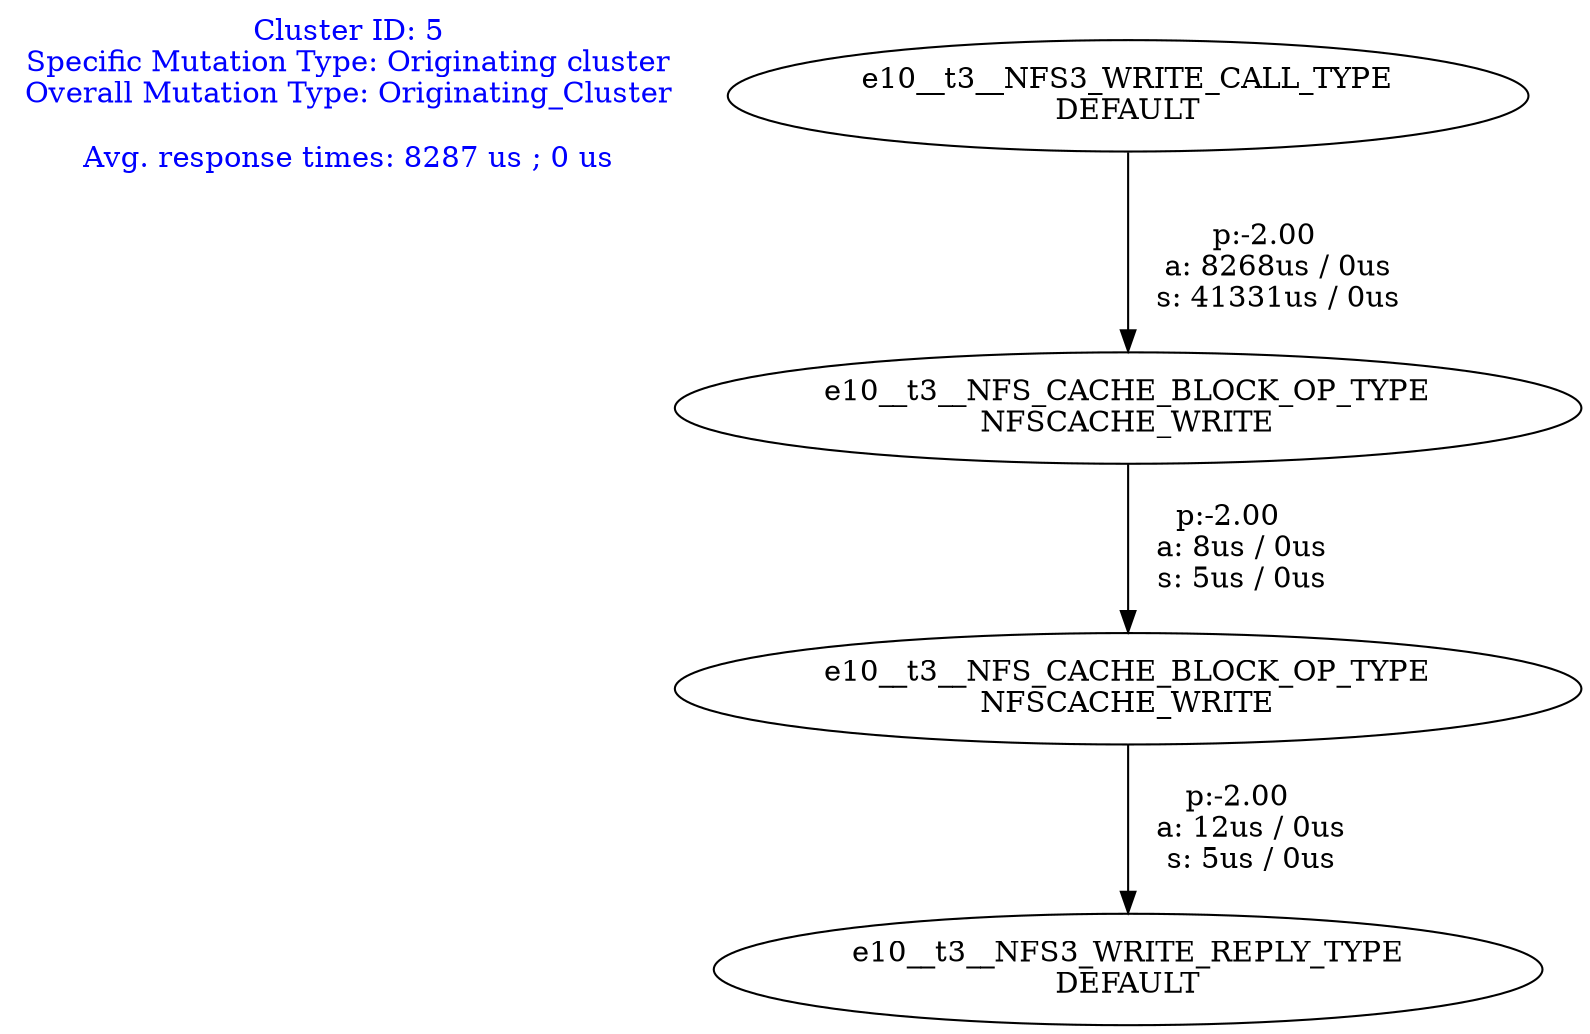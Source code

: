 # 240  R: 75.067689 usecs RT: 24173386.077693 usecs
Digraph G {
1 [fontcolor="blue" shape="plaintext" label="Cluster ID: 5\nSpecific Mutation Type: Originating cluster\nOverall Mutation Type: Originating_Cluster\n\nAvg. response times: 8287 us ; 0 us\n"]
6349327762233262.6349327762234072 [label="e10__t3__NFS3_WRITE_CALL_TYPE\nDEFAULT"]
6349327762233262.6349327762248307 [label="e10__t3__NFS_CACHE_BLOCK_OP_TYPE\nNFSCACHE_WRITE"]
6349327762233262.6349327762354050 [label="e10__t3__NFS_CACHE_BLOCK_OP_TYPE\nNFSCACHE_WRITE"]
6349327762233262.6349327762459200 [label="e10__t3__NFS3_WRITE_REPLY_TYPE\nDEFAULT"]
6349327762233262.6349327762234072 -> 6349327762233262.6349327762248307 [color="black" label="p:-2.00\n   a: 8268us / 0us\n   s: 41331us / 0us"]
6349327762233262.6349327762248307 -> 6349327762233262.6349327762354050 [color="black" label="p:-2.00\n   a: 8us / 0us\n   s: 5us / 0us"]
6349327762233262.6349327762354050 -> 6349327762233262.6349327762459200 [color="black" label="p:-2.00\n   a: 12us / 0us\n   s: 5us / 0us"]
}